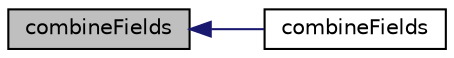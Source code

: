 digraph "combineFields"
{
  bgcolor="transparent";
  edge [fontname="Helvetica",fontsize="10",labelfontname="Helvetica",labelfontsize="10"];
  node [fontname="Helvetica",fontsize="10",shape=record];
  rankdir="LR";
  Node1 [label="combineFields",height=0.2,width=0.4,color="black", fillcolor="grey75", style="filled", fontcolor="black"];
  Node1 -> Node2 [dir="back",color="midnightblue",fontsize="10",style="solid",fontname="Helvetica"];
  Node2 [label="combineFields",height=0.2,width=0.4,color="black",URL="$a00785.html#ac97c64a005b81ddb9523a430a955a20a",tooltip="Combine fields from all processor domains into single field. "];
}
